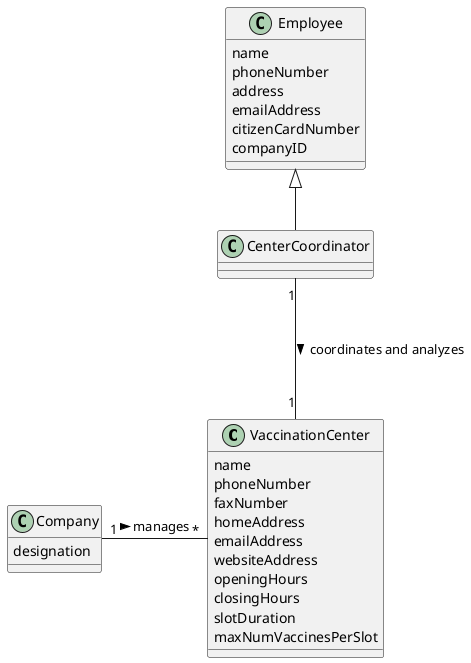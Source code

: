 @startuml
'https://plantuml.com/class-diagram

class VaccinationCenter{
name
phoneNumber
faxNumber
homeAddress
emailAddress
websiteAddress
openingHours
closingHours
slotDuration
maxNumVaccinesPerSlot
}
class Employee{
name
phoneNumber
address
emailAddress
citizenCardNumber
companyID
}
class CenterCoordinator{
}
Employee <|-down- CenterCoordinator

class Company{
designation
}

CenterCoordinator "1" -down-- "1" VaccinationCenter : coordinates and analyzes >
Company "1" -right- "*" VaccinationCenter : manages >



@enduml